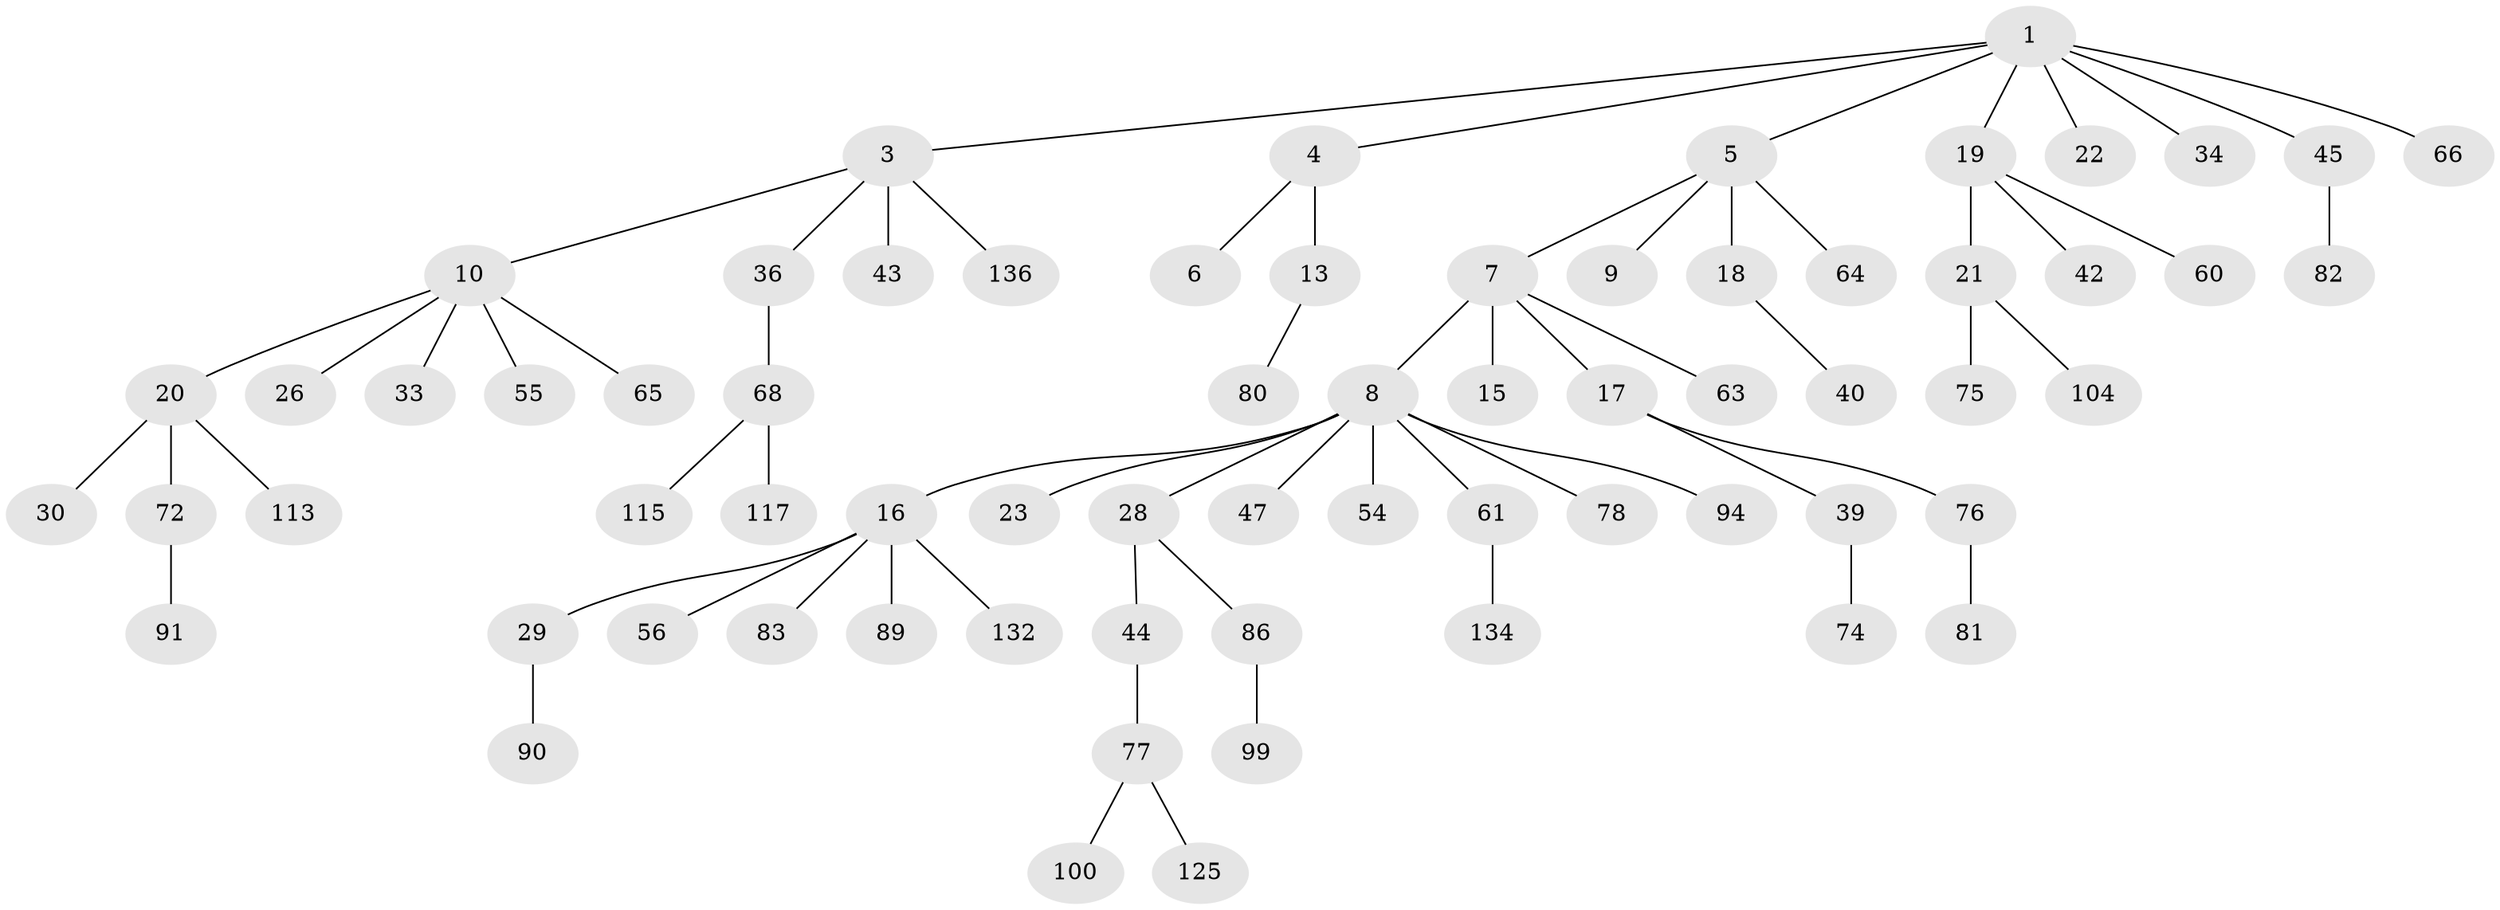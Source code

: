 // original degree distribution, {7: 0.007352941176470588, 3: 0.11029411764705882, 5: 0.04411764705882353, 6: 0.014705882352941176, 1: 0.5220588235294118, 9: 0.007352941176470588, 2: 0.23529411764705882, 4: 0.058823529411764705}
// Generated by graph-tools (version 1.1) at 2025/15/03/09/25 04:15:34]
// undirected, 68 vertices, 67 edges
graph export_dot {
graph [start="1"]
  node [color=gray90,style=filled];
  1 [super="+2"];
  3;
  4;
  5 [super="+35"];
  6;
  7;
  8 [super="+73+70+25"];
  9 [super="+85"];
  10 [super="+11"];
  13 [super="+14"];
  15 [super="+95"];
  16 [super="+24+71+49+87"];
  17 [super="+38"];
  18 [super="+129+31+37"];
  19;
  20;
  21 [super="+92"];
  22 [super="+128+84"];
  23 [super="+123+102"];
  26 [super="+135+51"];
  28 [super="+111"];
  29 [super="+46"];
  30;
  33;
  34 [super="+108+69"];
  36 [super="+50"];
  39;
  40 [super="+58"];
  42 [super="+105"];
  43 [super="+101"];
  44 [super="+57+53"];
  45 [super="+59+126+48+88"];
  47;
  54 [super="+103"];
  55;
  56;
  60 [super="+62"];
  61;
  63;
  64;
  65;
  66;
  68;
  72;
  74 [super="+96+119"];
  75 [super="+116"];
  76;
  77;
  78 [super="+97"];
  80;
  81 [super="+98"];
  82;
  83;
  86;
  89;
  90;
  91;
  94;
  99;
  100;
  104;
  113;
  115;
  117 [super="+130"];
  125;
  132;
  134;
  136;
  1 -- 4;
  1 -- 5;
  1 -- 22;
  1 -- 34;
  1 -- 45;
  1 -- 66;
  1 -- 3;
  1 -- 19;
  3 -- 10;
  3 -- 36;
  3 -- 43;
  3 -- 136;
  4 -- 6;
  4 -- 13;
  5 -- 7;
  5 -- 9;
  5 -- 18;
  5 -- 64;
  7 -- 8;
  7 -- 15;
  7 -- 17;
  7 -- 63;
  8 -- 16;
  8 -- 23;
  8 -- 54;
  8 -- 78;
  8 -- 94;
  8 -- 28;
  8 -- 61;
  8 -- 47;
  10 -- 55;
  10 -- 65;
  10 -- 33;
  10 -- 26;
  10 -- 20;
  13 -- 80;
  16 -- 29;
  16 -- 89;
  16 -- 83;
  16 -- 56;
  16 -- 132;
  17 -- 39;
  17 -- 76;
  18 -- 40;
  19 -- 21;
  19 -- 42;
  19 -- 60;
  20 -- 30;
  20 -- 72;
  20 -- 113;
  21 -- 75;
  21 -- 104;
  28 -- 44;
  28 -- 86;
  29 -- 90;
  36 -- 68;
  39 -- 74;
  44 -- 77;
  45 -- 82;
  61 -- 134;
  68 -- 115;
  68 -- 117;
  72 -- 91;
  76 -- 81;
  77 -- 100;
  77 -- 125;
  86 -- 99;
}
